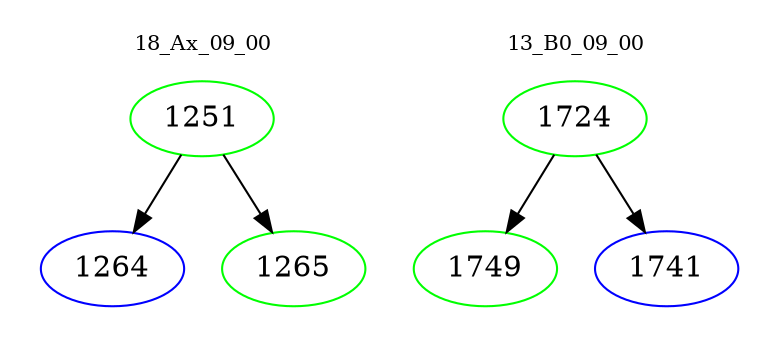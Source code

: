 digraph{
subgraph cluster_0 {
color = white
label = "18_Ax_09_00";
fontsize=10;
T0_1251 [label="1251", color="green"]
T0_1251 -> T0_1264 [color="black"]
T0_1264 [label="1264", color="blue"]
T0_1251 -> T0_1265 [color="black"]
T0_1265 [label="1265", color="green"]
}
subgraph cluster_1 {
color = white
label = "13_B0_09_00";
fontsize=10;
T1_1724 [label="1724", color="green"]
T1_1724 -> T1_1749 [color="black"]
T1_1749 [label="1749", color="green"]
T1_1724 -> T1_1741 [color="black"]
T1_1741 [label="1741", color="blue"]
}
}
